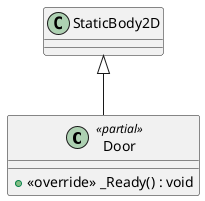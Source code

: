 @startuml
class Door <<partial>> {
    + <<override>> _Ready() : void
}
StaticBody2D <|-- Door
@enduml
